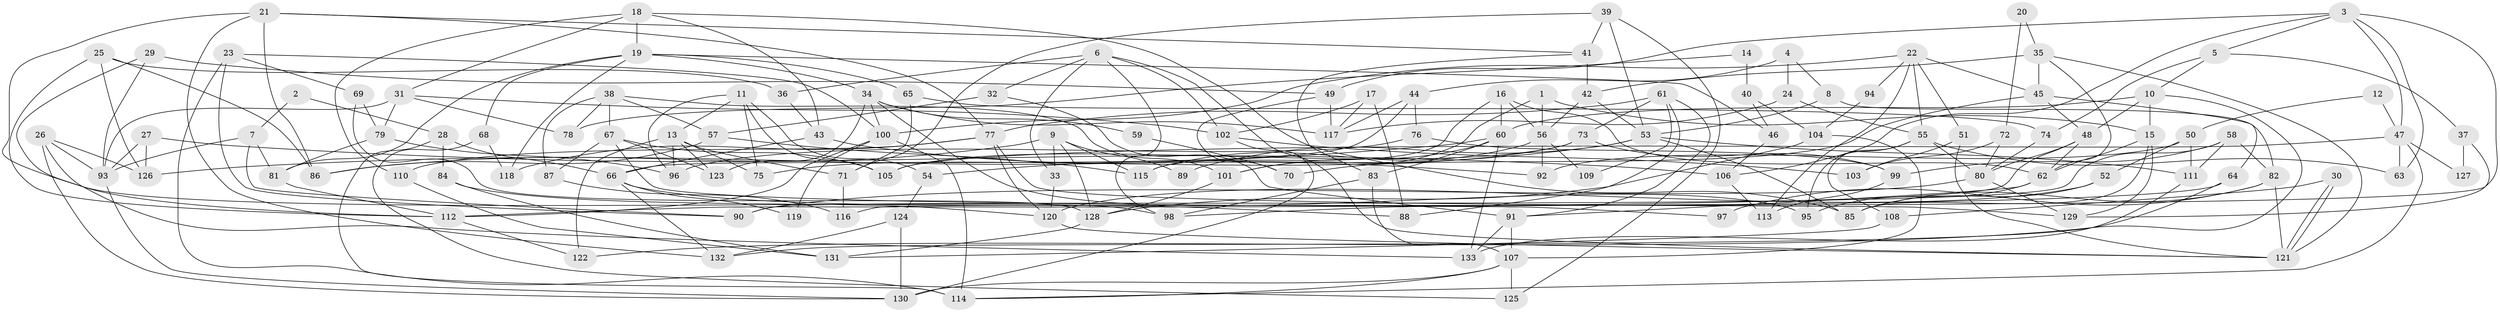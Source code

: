 // Generated by graph-tools (version 1.1) at 2025/49/03/09/25 04:49:23]
// undirected, 133 vertices, 266 edges
graph export_dot {
graph [start="1"]
  node [color=gray90,style=filled];
  1;
  2;
  3;
  4;
  5;
  6;
  7;
  8;
  9;
  10;
  11;
  12;
  13;
  14;
  15;
  16;
  17;
  18;
  19;
  20;
  21;
  22;
  23;
  24;
  25;
  26;
  27;
  28;
  29;
  30;
  31;
  32;
  33;
  34;
  35;
  36;
  37;
  38;
  39;
  40;
  41;
  42;
  43;
  44;
  45;
  46;
  47;
  48;
  49;
  50;
  51;
  52;
  53;
  54;
  55;
  56;
  57;
  58;
  59;
  60;
  61;
  62;
  63;
  64;
  65;
  66;
  67;
  68;
  69;
  70;
  71;
  72;
  73;
  74;
  75;
  76;
  77;
  78;
  79;
  80;
  81;
  82;
  83;
  84;
  85;
  86;
  87;
  88;
  89;
  90;
  91;
  92;
  93;
  94;
  95;
  96;
  97;
  98;
  99;
  100;
  101;
  102;
  103;
  104;
  105;
  106;
  107;
  108;
  109;
  110;
  111;
  112;
  113;
  114;
  115;
  116;
  117;
  118;
  119;
  120;
  121;
  122;
  123;
  124;
  125;
  126;
  127;
  128;
  129;
  130;
  131;
  132;
  133;
  1 -- 15;
  1 -- 56;
  1 -- 101;
  2 -- 7;
  2 -- 28;
  3 -- 116;
  3 -- 106;
  3 -- 5;
  3 -- 47;
  3 -- 49;
  3 -- 63;
  4 -- 8;
  4 -- 44;
  4 -- 24;
  5 -- 10;
  5 -- 37;
  5 -- 74;
  6 -- 121;
  6 -- 98;
  6 -- 32;
  6 -- 33;
  6 -- 36;
  6 -- 102;
  7 -- 90;
  7 -- 81;
  7 -- 93;
  8 -- 53;
  8 -- 82;
  9 -- 115;
  9 -- 33;
  9 -- 86;
  9 -- 89;
  9 -- 128;
  10 -- 15;
  10 -- 122;
  10 -- 48;
  10 -- 60;
  11 -- 54;
  11 -- 96;
  11 -- 13;
  11 -- 75;
  11 -- 105;
  12 -- 47;
  12 -- 50;
  13 -- 75;
  13 -- 71;
  13 -- 96;
  13 -- 122;
  13 -- 123;
  14 -- 40;
  14 -- 78;
  15 -- 85;
  15 -- 62;
  15 -- 129;
  16 -- 60;
  16 -- 62;
  16 -- 56;
  16 -- 115;
  17 -- 102;
  17 -- 117;
  17 -- 88;
  18 -- 31;
  18 -- 85;
  18 -- 19;
  18 -- 43;
  18 -- 110;
  19 -- 34;
  19 -- 46;
  19 -- 65;
  19 -- 68;
  19 -- 81;
  19 -- 118;
  20 -- 72;
  20 -- 35;
  21 -- 132;
  21 -- 41;
  21 -- 77;
  21 -- 86;
  21 -- 98;
  22 -- 55;
  22 -- 100;
  22 -- 45;
  22 -- 51;
  22 -- 94;
  22 -- 113;
  23 -- 100;
  23 -- 114;
  23 -- 69;
  23 -- 90;
  24 -- 55;
  24 -- 117;
  25 -- 86;
  25 -- 126;
  25 -- 36;
  25 -- 112;
  26 -- 130;
  26 -- 93;
  26 -- 126;
  26 -- 133;
  27 -- 126;
  27 -- 93;
  27 -- 106;
  28 -- 66;
  28 -- 114;
  28 -- 84;
  29 -- 93;
  29 -- 49;
  29 -- 112;
  30 -- 108;
  30 -- 121;
  30 -- 121;
  31 -- 79;
  31 -- 93;
  31 -- 78;
  31 -- 102;
  32 -- 91;
  32 -- 57;
  33 -- 120;
  34 -- 123;
  34 -- 95;
  34 -- 59;
  34 -- 100;
  34 -- 117;
  35 -- 45;
  35 -- 62;
  35 -- 42;
  35 -- 121;
  36 -- 43;
  37 -- 129;
  37 -- 127;
  38 -- 101;
  38 -- 57;
  38 -- 67;
  38 -- 78;
  38 -- 87;
  39 -- 53;
  39 -- 41;
  39 -- 71;
  39 -- 125;
  40 -- 104;
  40 -- 46;
  41 -- 42;
  41 -- 83;
  42 -- 56;
  42 -- 53;
  43 -- 66;
  43 -- 92;
  44 -- 66;
  44 -- 117;
  44 -- 76;
  45 -- 48;
  45 -- 64;
  45 -- 70;
  46 -- 106;
  47 -- 105;
  47 -- 63;
  47 -- 114;
  47 -- 127;
  48 -- 112;
  48 -- 62;
  48 -- 80;
  49 -- 117;
  49 -- 70;
  50 -- 92;
  50 -- 111;
  50 -- 52;
  51 -- 121;
  51 -- 103;
  52 -- 120;
  52 -- 85;
  53 -- 85;
  53 -- 54;
  53 -- 89;
  53 -- 111;
  54 -- 124;
  55 -- 80;
  55 -- 63;
  55 -- 95;
  55 -- 108;
  56 -- 115;
  56 -- 92;
  56 -- 109;
  57 -- 86;
  57 -- 115;
  58 -- 90;
  58 -- 111;
  58 -- 82;
  58 -- 99;
  59 -- 70;
  60 -- 101;
  60 -- 83;
  60 -- 126;
  60 -- 133;
  61 -- 91;
  61 -- 77;
  61 -- 73;
  61 -- 88;
  61 -- 109;
  62 -- 91;
  62 -- 95;
  64 -- 98;
  64 -- 132;
  65 -- 71;
  65 -- 74;
  66 -- 88;
  66 -- 119;
  66 -- 132;
  67 -- 105;
  67 -- 87;
  67 -- 97;
  67 -- 123;
  68 -- 118;
  68 -- 125;
  69 -- 128;
  69 -- 79;
  71 -- 116;
  72 -- 103;
  72 -- 80;
  73 -- 99;
  73 -- 75;
  73 -- 105;
  74 -- 80;
  76 -- 96;
  76 -- 99;
  77 -- 129;
  77 -- 110;
  77 -- 118;
  77 -- 120;
  79 -- 81;
  79 -- 96;
  80 -- 90;
  80 -- 129;
  81 -- 112;
  82 -- 121;
  82 -- 85;
  82 -- 97;
  83 -- 107;
  83 -- 98;
  84 -- 120;
  84 -- 131;
  87 -- 116;
  91 -- 133;
  91 -- 107;
  93 -- 130;
  94 -- 104;
  99 -- 113;
  100 -- 112;
  100 -- 114;
  100 -- 119;
  101 -- 128;
  102 -- 103;
  102 -- 130;
  104 -- 107;
  104 -- 128;
  106 -- 113;
  107 -- 125;
  107 -- 114;
  107 -- 130;
  108 -- 131;
  110 -- 131;
  111 -- 133;
  112 -- 122;
  120 -- 121;
  124 -- 130;
  124 -- 132;
  128 -- 131;
}
